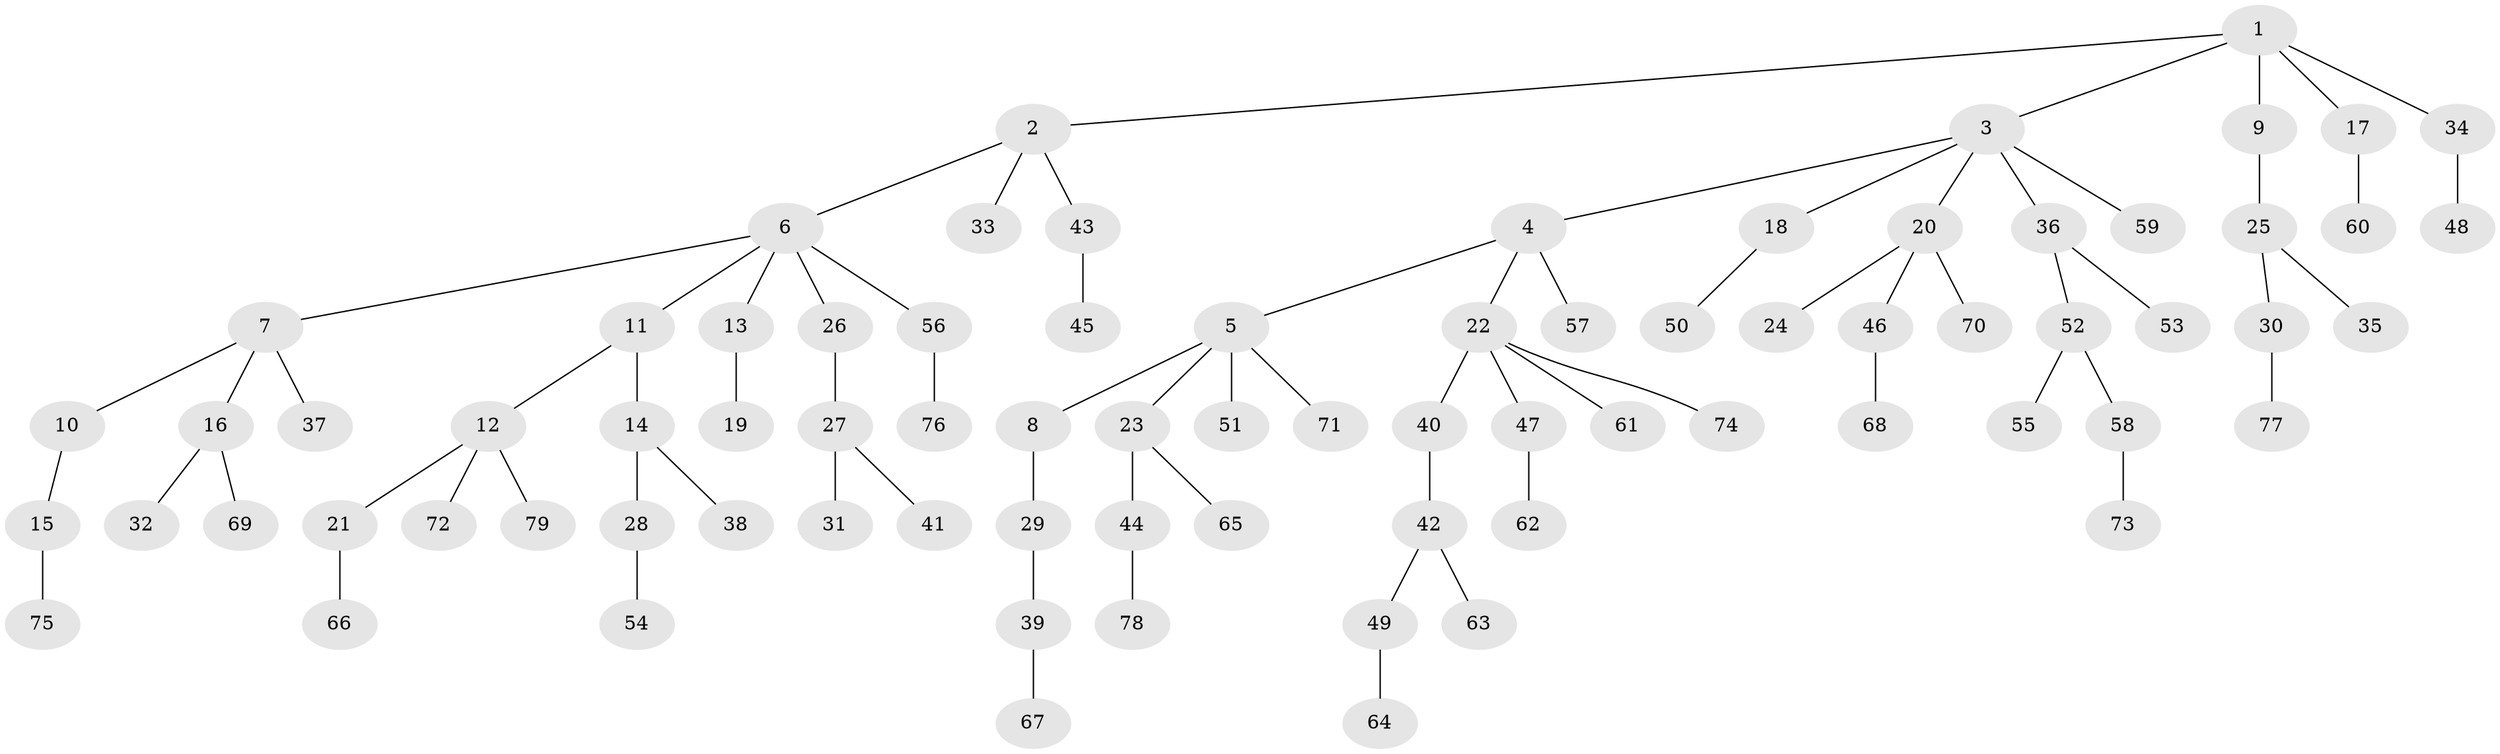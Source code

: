 // Generated by graph-tools (version 1.1) at 2025/15/03/09/25 04:15:35]
// undirected, 79 vertices, 78 edges
graph export_dot {
graph [start="1"]
  node [color=gray90,style=filled];
  1;
  2;
  3;
  4;
  5;
  6;
  7;
  8;
  9;
  10;
  11;
  12;
  13;
  14;
  15;
  16;
  17;
  18;
  19;
  20;
  21;
  22;
  23;
  24;
  25;
  26;
  27;
  28;
  29;
  30;
  31;
  32;
  33;
  34;
  35;
  36;
  37;
  38;
  39;
  40;
  41;
  42;
  43;
  44;
  45;
  46;
  47;
  48;
  49;
  50;
  51;
  52;
  53;
  54;
  55;
  56;
  57;
  58;
  59;
  60;
  61;
  62;
  63;
  64;
  65;
  66;
  67;
  68;
  69;
  70;
  71;
  72;
  73;
  74;
  75;
  76;
  77;
  78;
  79;
  1 -- 2;
  1 -- 3;
  1 -- 9;
  1 -- 17;
  1 -- 34;
  2 -- 6;
  2 -- 33;
  2 -- 43;
  3 -- 4;
  3 -- 18;
  3 -- 20;
  3 -- 36;
  3 -- 59;
  4 -- 5;
  4 -- 22;
  4 -- 57;
  5 -- 8;
  5 -- 23;
  5 -- 51;
  5 -- 71;
  6 -- 7;
  6 -- 11;
  6 -- 13;
  6 -- 26;
  6 -- 56;
  7 -- 10;
  7 -- 16;
  7 -- 37;
  8 -- 29;
  9 -- 25;
  10 -- 15;
  11 -- 12;
  11 -- 14;
  12 -- 21;
  12 -- 72;
  12 -- 79;
  13 -- 19;
  14 -- 28;
  14 -- 38;
  15 -- 75;
  16 -- 32;
  16 -- 69;
  17 -- 60;
  18 -- 50;
  20 -- 24;
  20 -- 46;
  20 -- 70;
  21 -- 66;
  22 -- 40;
  22 -- 47;
  22 -- 61;
  22 -- 74;
  23 -- 44;
  23 -- 65;
  25 -- 30;
  25 -- 35;
  26 -- 27;
  27 -- 31;
  27 -- 41;
  28 -- 54;
  29 -- 39;
  30 -- 77;
  34 -- 48;
  36 -- 52;
  36 -- 53;
  39 -- 67;
  40 -- 42;
  42 -- 49;
  42 -- 63;
  43 -- 45;
  44 -- 78;
  46 -- 68;
  47 -- 62;
  49 -- 64;
  52 -- 55;
  52 -- 58;
  56 -- 76;
  58 -- 73;
}
